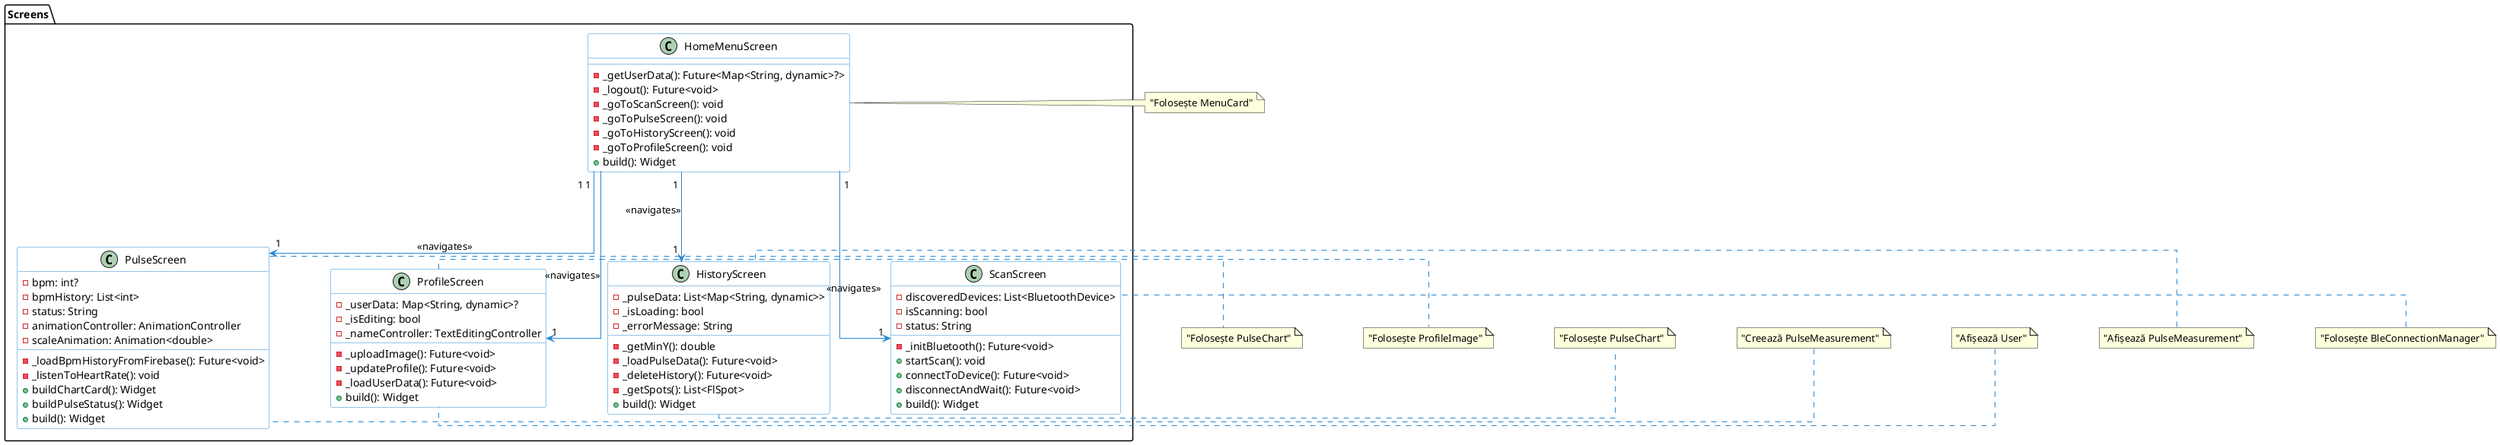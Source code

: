 @startuml ROZvita Health - Screens Diagram

' Configurare layout
skinparam linetype ortho
skinparam nodesep 80
skinparam ranksep 100

skinparam class {
    BackgroundColor White
    ArrowColor #2688d4
    BorderColor #2688d4
}

package "Screens" {
    class HomeMenuScreen {
        - _getUserData(): Future<Map<String, dynamic>?>
        - _logout(): Future<void>
        - _goToScanScreen(): void
        - _goToPulseScreen(): void
        - _goToHistoryScreen(): void
        - _goToProfileScreen(): void
        + build(): Widget
    }

    class ScanScreen {
        - discoveredDevices: List<BluetoothDevice>
        - isScanning: bool
        - status: String
        - _initBluetooth(): Future<void>
        + startScan(): void
        + connectToDevice(): Future<void>
        + disconnectAndWait(): Future<void>
        + build(): Widget
    }

    class PulseScreen {
        - bpm: int?
        - bpmHistory: List<int>
        - status: String
        - animationController: AnimationController
        - scaleAnimation: Animation<double>
        - _loadBpmHistoryFromFirebase(): Future<void>
        - _listenToHeartRate(): void
        + buildChartCard(): Widget
        + buildPulseStatus(): Widget
        + build(): Widget
    }

    class HistoryScreen {
        - _pulseData: List<Map<String, dynamic>>
        - _isLoading: bool
        - _errorMessage: String
        - _getMinY(): double
        - _loadPulseData(): Future<void>
        - _deleteHistory(): Future<void>
        - _getSpots(): List<FlSpot>
        + build(): Widget
    }

    class ProfileScreen {
        - _userData: Map<String, dynamic>?
        - _isEditing: bool
        - _nameController: TextEditingController
        - _uploadImage(): Future<void>
        - _updateProfile(): Future<void>
        - _loadUserData(): Future<void>
        + build(): Widget
    }
}

' Relații de Navigare
HomeMenuScreen "1" -down-> "1" ScanScreen : "<<navigates>>"
HomeMenuScreen "1" -down-> "1" PulseScreen : "<<navigates>>"
HomeMenuScreen "1" -down-> "1" HistoryScreen : "<<navigates>>"
HomeMenuScreen "1" -down-> "1" ProfileScreen : "<<navigates>>"

' Relații cu Widgets (externe)
note right of HomeMenuScreen : "Folosește MenuCard"
note right of PulseScreen : "Folosește PulseChart"
note right of ProfileScreen : "Folosește ProfileImage"
note right of HistoryScreen : "Folosește PulseChart"

' Relații cu Core (externe)
note left of PulseScreen : "Creează PulseMeasurement"
note left of ProfileScreen : "Afișează User"
note left of HistoryScreen : "Afișează PulseMeasurement"
note left of ScanScreen : "Folosește BleConnectionManager"

@enduml
